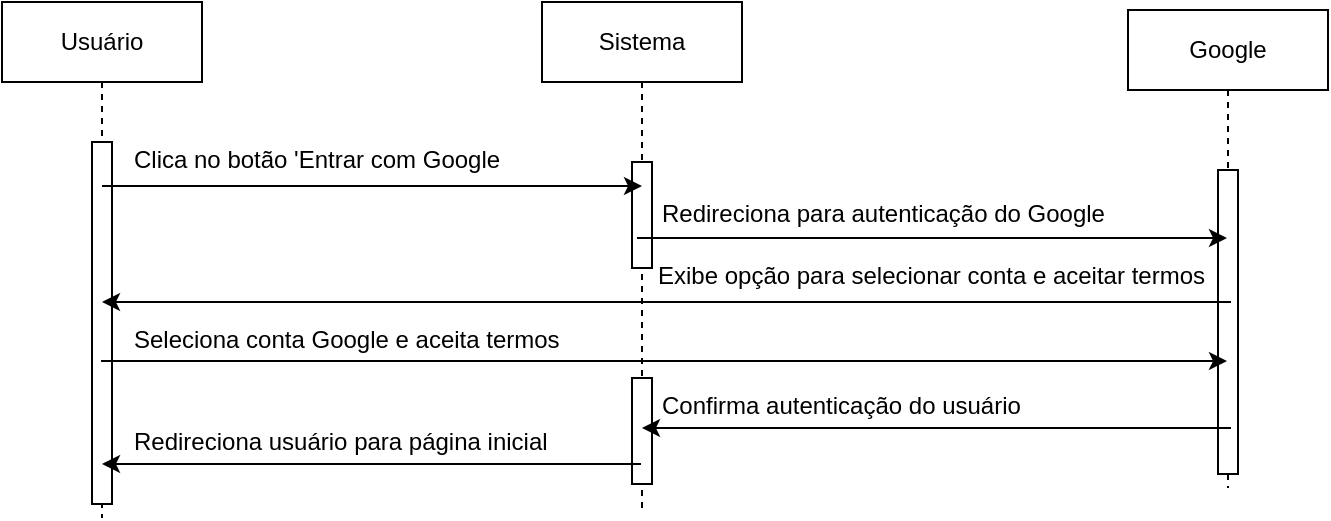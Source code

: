 <mxfile version="24.7.17">
  <diagram name="Page-1" id="2YBvvXClWsGukQMizWep">
    <mxGraphModel dx="591" dy="459" grid="0" gridSize="10" guides="1" tooltips="1" connect="1" arrows="1" fold="1" page="0" pageScale="1" pageWidth="850" pageHeight="1100" math="0" shadow="0">
      <root>
        <mxCell id="0" />
        <mxCell id="1" parent="0" />
        <mxCell id="DHW3imRlR2jJ9L4EA7iW-1" value="Usuário" style="shape=umlLifeline;perimeter=lifelinePerimeter;whiteSpace=wrap;html=1;container=0;dropTarget=0;collapsible=0;recursiveResize=0;outlineConnect=0;portConstraint=eastwest;newEdgeStyle={&quot;edgeStyle&quot;:&quot;elbowEdgeStyle&quot;,&quot;elbow&quot;:&quot;vertical&quot;,&quot;curved&quot;:0,&quot;rounded&quot;:0};" parent="1" vertex="1">
          <mxGeometry x="40" y="40" width="100" height="258" as="geometry" />
        </mxCell>
        <mxCell id="DHW3imRlR2jJ9L4EA7iW-2" value="" style="html=1;points=[];perimeter=orthogonalPerimeter;outlineConnect=0;targetShapes=umlLifeline;portConstraint=eastwest;newEdgeStyle={&quot;edgeStyle&quot;:&quot;elbowEdgeStyle&quot;,&quot;elbow&quot;:&quot;vertical&quot;,&quot;curved&quot;:0,&quot;rounded&quot;:0};" parent="DHW3imRlR2jJ9L4EA7iW-1" vertex="1">
          <mxGeometry x="45" y="70" width="10" height="181" as="geometry" />
        </mxCell>
        <mxCell id="DHW3imRlR2jJ9L4EA7iW-3" value="Sistema" style="shape=umlLifeline;perimeter=lifelinePerimeter;whiteSpace=wrap;html=1;container=0;dropTarget=0;collapsible=0;recursiveResize=0;outlineConnect=0;portConstraint=eastwest;newEdgeStyle={&quot;edgeStyle&quot;:&quot;elbowEdgeStyle&quot;,&quot;elbow&quot;:&quot;vertical&quot;,&quot;curved&quot;:0,&quot;rounded&quot;:0};" parent="1" vertex="1">
          <mxGeometry x="310" y="40" width="100" height="254" as="geometry" />
        </mxCell>
        <mxCell id="DHW3imRlR2jJ9L4EA7iW-4" value="&lt;span style=&quot;color: rgba(0, 0, 0, 0); font-family: monospace; font-size: 0px; text-align: start;&quot;&gt;%3CmxGraphModel%3E%3Croot%3E%3CmxCell%20id%3D%220%22%2F%3E%3CmxCell%20id%3D%221%22%20parent%3D%220%22%2F%3E%3CmxCell%20id%3D%222%22%20value%3D%22%22%20style%3D%22endArrow%3Dclassic%3Bhtml%3D1%3Brounded%3D0%3B%22%20edge%3D%221%22%20parent%3D%221%22%3E%3CmxGeometry%20width%3D%2250%22%20height%3D%2250%22%20relative%3D%221%22%20as%3D%22geometry%22%3E%3CmxPoint%20x%3D%2290%22%20y%3D%22132%22%20as%3D%22sourcePoint%22%2F%3E%3CmxPoint%20x%3D%22360%22%20y%3D%22132%22%20as%3D%22targetPoint%22%2F%3E%3C%2FmxGeometry%3E%3C%2FmxCell%3E%3C%2Froot%3E%3C%2FmxGraphModel%3E&lt;/span&gt;&lt;span style=&quot;color: rgba(0, 0, 0, 0); font-family: monospace; font-size: 0px; text-align: start;&quot;&gt;%3CmxGraphModel%3E%3Croot%3E%3CmxCell%20id%3D%220%22%2F%3E%3CmxCell%20id%3D%221%22%20parent%3D%220%22%2F%3E%3CmxCell%20id%3D%222%22%20value%3D%22%22%20style%3D%22endArrow%3Dclassic%3Bhtml%3D1%3Brounded%3D0%3B%22%20edge%3D%221%22%20parent%3D%221%22%3E%3CmxGeometry%20width%3D%2250%22%20height%3D%2250%22%20relative%3D%221%22%20as%3D%22geometry%22%3E%3CmxPoint%20x%3D%2290%22%20y%3D%22132%22%20as%3D%22sourcePoint%22%2F%3E%3CmxPoint%20x%3D%22360%22%20y%3D%22132%22%20as%3D%22targetPoint%22%2F%3E%3C%2FmxGeometry%3E%3C%2FmxCell%3E%3C%2Froot%3E%3C%2FmxGraphModel%3E&lt;/span&gt;" style="html=1;points=[];perimeter=orthogonalPerimeter;outlineConnect=0;targetShapes=umlLifeline;portConstraint=eastwest;newEdgeStyle={&quot;edgeStyle&quot;:&quot;elbowEdgeStyle&quot;,&quot;elbow&quot;:&quot;vertical&quot;,&quot;curved&quot;:0,&quot;rounded&quot;:0};" parent="DHW3imRlR2jJ9L4EA7iW-3" vertex="1">
          <mxGeometry x="45" y="80" width="10" height="53" as="geometry" />
        </mxCell>
        <mxCell id="VSNQNSuPnEQlrRZsPEo5-10" value="&lt;span style=&quot;color: rgba(0, 0, 0, 0); font-family: monospace; font-size: 0px; text-align: start;&quot;&gt;%3CmxGraphModel%3E%3Croot%3E%3CmxCell%20id%3D%220%22%2F%3E%3CmxCell%20id%3D%221%22%20parent%3D%220%22%2F%3E%3CmxCell%20id%3D%222%22%20value%3D%22%22%20style%3D%22endArrow%3Dclassic%3Bhtml%3D1%3Brounded%3D0%3B%22%20edge%3D%221%22%20parent%3D%221%22%3E%3CmxGeometry%20width%3D%2250%22%20height%3D%2250%22%20relative%3D%221%22%20as%3D%22geometry%22%3E%3CmxPoint%20x%3D%2290%22%20y%3D%22132%22%20as%3D%22sourcePoint%22%2F%3E%3CmxPoint%20x%3D%22360%22%20y%3D%22132%22%20as%3D%22targetPoint%22%2F%3E%3C%2FmxGeometry%3E%3C%2FmxCell%3E%3C%2Froot%3E%3C%2FmxGraphModel%3E&lt;/span&gt;&lt;span style=&quot;color: rgba(0, 0, 0, 0); font-family: monospace; font-size: 0px; text-align: start;&quot;&gt;%3CmxGraphModel%3E%3Croot%3E%3CmxCell%20id%3D%220%22%2F%3E%3CmxCell%20id%3D%221%22%20parent%3D%220%22%2F%3E%3CmxCell%20id%3D%222%22%20value%3D%22%22%20style%3D%22endArrow%3Dclassic%3Bhtml%3D1%3Brounded%3D0%3B%22%20edge%3D%221%22%20parent%3D%221%22%3E%3CmxGeometry%20width%3D%2250%22%20height%3D%2250%22%20relative%3D%221%22%20as%3D%22geometry%22%3E%3CmxPoint%20x%3D%2290%22%20y%3D%22132%22%20as%3D%22sourcePoint%22%2F%3E%3CmxPoint%20x%3D%22360%22%20y%3D%22132%22%20as%3D%22targetPoint%22%2F%3E%3C%2FmxGeometry%3E%3C%2FmxCell%3E%3C%2Froot%3E%3C%2FmxGraphModel%3E&lt;/span&gt;" style="html=1;points=[];perimeter=orthogonalPerimeter;outlineConnect=0;targetShapes=umlLifeline;portConstraint=eastwest;newEdgeStyle={&quot;edgeStyle&quot;:&quot;elbowEdgeStyle&quot;,&quot;elbow&quot;:&quot;vertical&quot;,&quot;curved&quot;:0,&quot;rounded&quot;:0};" vertex="1" parent="DHW3imRlR2jJ9L4EA7iW-3">
          <mxGeometry x="45" y="188" width="10" height="53" as="geometry" />
        </mxCell>
        <mxCell id="DHW3imRlR2jJ9L4EA7iW-9" value="" style="endArrow=classic;html=1;rounded=0;" parent="1" edge="1">
          <mxGeometry width="50" height="50" relative="1" as="geometry">
            <mxPoint x="90" y="132" as="sourcePoint" />
            <mxPoint x="360" y="132" as="targetPoint" />
          </mxGeometry>
        </mxCell>
        <mxCell id="VSNQNSuPnEQlrRZsPEo5-1" value="Google" style="shape=umlLifeline;perimeter=lifelinePerimeter;whiteSpace=wrap;html=1;container=0;dropTarget=0;collapsible=0;recursiveResize=0;outlineConnect=0;portConstraint=eastwest;newEdgeStyle={&quot;edgeStyle&quot;:&quot;elbowEdgeStyle&quot;,&quot;elbow&quot;:&quot;vertical&quot;,&quot;curved&quot;:0,&quot;rounded&quot;:0};" vertex="1" parent="1">
          <mxGeometry x="603" y="44" width="100" height="239" as="geometry" />
        </mxCell>
        <mxCell id="VSNQNSuPnEQlrRZsPEo5-2" value="" style="html=1;points=[];perimeter=orthogonalPerimeter;outlineConnect=0;targetShapes=umlLifeline;portConstraint=eastwest;newEdgeStyle={&quot;edgeStyle&quot;:&quot;elbowEdgeStyle&quot;,&quot;elbow&quot;:&quot;vertical&quot;,&quot;curved&quot;:0,&quot;rounded&quot;:0};" vertex="1" parent="VSNQNSuPnEQlrRZsPEo5-1">
          <mxGeometry x="45" y="80" width="10" height="152" as="geometry" />
        </mxCell>
        <mxCell id="VSNQNSuPnEQlrRZsPEo5-3" value="Clica no botão &#39;Entrar com Google" style="text;whiteSpace=wrap;" vertex="1" parent="1">
          <mxGeometry x="104" y="105" width="211" height="36" as="geometry" />
        </mxCell>
        <mxCell id="VSNQNSuPnEQlrRZsPEo5-4" value="Redireciona para autenticação do Google" style="text;whiteSpace=wrap;" vertex="1" parent="1">
          <mxGeometry x="368" y="132" width="249" height="36" as="geometry" />
        </mxCell>
        <mxCell id="VSNQNSuPnEQlrRZsPEo5-5" value="" style="endArrow=classic;html=1;rounded=0;" edge="1" parent="1" target="VSNQNSuPnEQlrRZsPEo5-1">
          <mxGeometry width="50" height="50" relative="1" as="geometry">
            <mxPoint x="357.5" y="158" as="sourcePoint" />
            <mxPoint x="627.5" y="158" as="targetPoint" />
          </mxGeometry>
        </mxCell>
        <mxCell id="VSNQNSuPnEQlrRZsPEo5-6" value="Exibe opção para selecionar conta e aceitar termos" style="text;whiteSpace=wrap;" vertex="1" parent="1">
          <mxGeometry x="366" y="163" width="302" height="36" as="geometry" />
        </mxCell>
        <mxCell id="VSNQNSuPnEQlrRZsPEo5-7" value="" style="endArrow=classic;html=1;rounded=0;" edge="1" parent="1" target="DHW3imRlR2jJ9L4EA7iW-1">
          <mxGeometry width="50" height="50" relative="1" as="geometry">
            <mxPoint x="654.5" y="190" as="sourcePoint" />
            <mxPoint x="385" y="190" as="targetPoint" />
          </mxGeometry>
        </mxCell>
        <mxCell id="VSNQNSuPnEQlrRZsPEo5-8" value="Seleciona conta Google e aceita termos" style="text;whiteSpace=wrap;" vertex="1" parent="1">
          <mxGeometry x="104" y="195" width="241" height="36" as="geometry" />
        </mxCell>
        <mxCell id="VSNQNSuPnEQlrRZsPEo5-9" value="" style="endArrow=classic;html=1;rounded=0;" edge="1" parent="1" target="VSNQNSuPnEQlrRZsPEo5-1">
          <mxGeometry width="50" height="50" relative="1" as="geometry">
            <mxPoint x="89.5" y="219.5" as="sourcePoint" />
            <mxPoint x="359.5" y="219.5" as="targetPoint" />
          </mxGeometry>
        </mxCell>
        <mxCell id="VSNQNSuPnEQlrRZsPEo5-14" value="Confirma autenticação do usuário" style="text;whiteSpace=wrap;" vertex="1" parent="1">
          <mxGeometry x="368" y="228" width="207" height="36" as="geometry" />
        </mxCell>
        <mxCell id="VSNQNSuPnEQlrRZsPEo5-15" value="" style="endArrow=classic;html=1;rounded=0;" edge="1" parent="1" target="DHW3imRlR2jJ9L4EA7iW-3">
          <mxGeometry width="50" height="50" relative="1" as="geometry">
            <mxPoint x="654.5" y="253" as="sourcePoint" />
            <mxPoint x="90" y="253" as="targetPoint" />
          </mxGeometry>
        </mxCell>
        <mxCell id="VSNQNSuPnEQlrRZsPEo5-16" value="Redireciona usuário para página inicial" style="text;whiteSpace=wrap;" vertex="1" parent="1">
          <mxGeometry x="104" y="246" width="235" height="36" as="geometry" />
        </mxCell>
        <mxCell id="VSNQNSuPnEQlrRZsPEo5-17" value="" style="endArrow=classic;html=1;rounded=0;" edge="1" parent="1" target="DHW3imRlR2jJ9L4EA7iW-1">
          <mxGeometry width="50" height="50" relative="1" as="geometry">
            <mxPoint x="359.5" y="271" as="sourcePoint" />
            <mxPoint x="65" y="271" as="targetPoint" />
          </mxGeometry>
        </mxCell>
      </root>
    </mxGraphModel>
  </diagram>
</mxfile>
